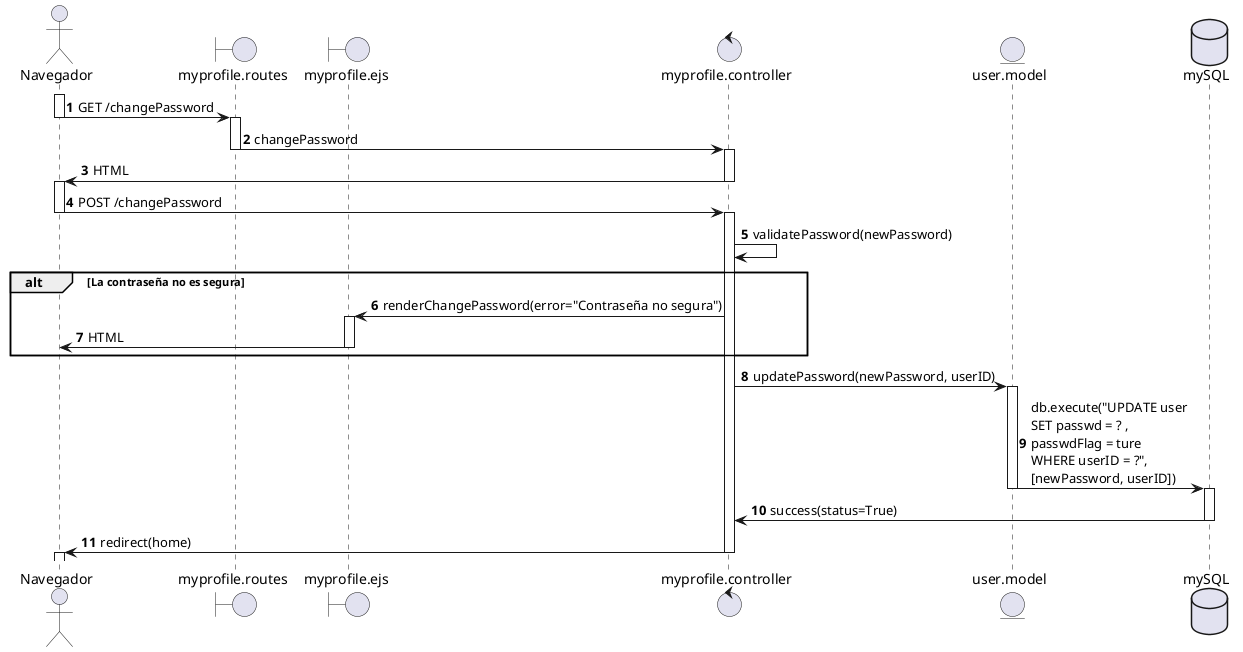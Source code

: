 @startuml CU09 - Cambio de contraseña temporal - Diagrama de secuencia

actor Navegador
boundary "myprofile.routes" as Routes
boundary "myprofile.ejs" as View
control "myprofile.controller" as Controller
entity "user.model" as Model
database "mySQL" as DB

autonumber

' El navegador envía una solicitud POST para cambiar la contraseña
activate Navegador
Navegador -> Routes : GET /changePassword
deactivate Navegador

' La ruta redirige a la vista del formulario
activate Routes
Routes -> Controller : changePassword
deactivate Routes
activate Controller

Controller -> Navegador : HTML
deactivate Controller
deactivate View
activate Navegador
Navegador -> Controller : POST /changePassword
deactivate Navegador


' El controlador valida la contraseña en el servidor
activate Controller
Controller -> Controller : validatePassword(newPassword)
alt La contraseña no es segura
    Controller -> View : renderChangePassword(error="Contraseña no segura")
    activate View
    View -> Navegador : HTML
    deactivate View
end
' La contraseña es segura
' Se aplica el hash internamente antes de actualizar la contraseña en la base de datos.
Controller -> Model : updatePassword(newPassword, userID)
activate Model
Model -> DB : db.execute("UPDATE user\nSET passwd = ? ,\npasswdFlag = ture\nWHERE userID = ?",\n[newPassword, userID])
deactivate Model
activate DB
DB -> Controller : success(status=True)
deactivate DB
deactivate View
Controller -> Navegador : redirect(home)
deactivate Controller
activate Navegador

@enduml